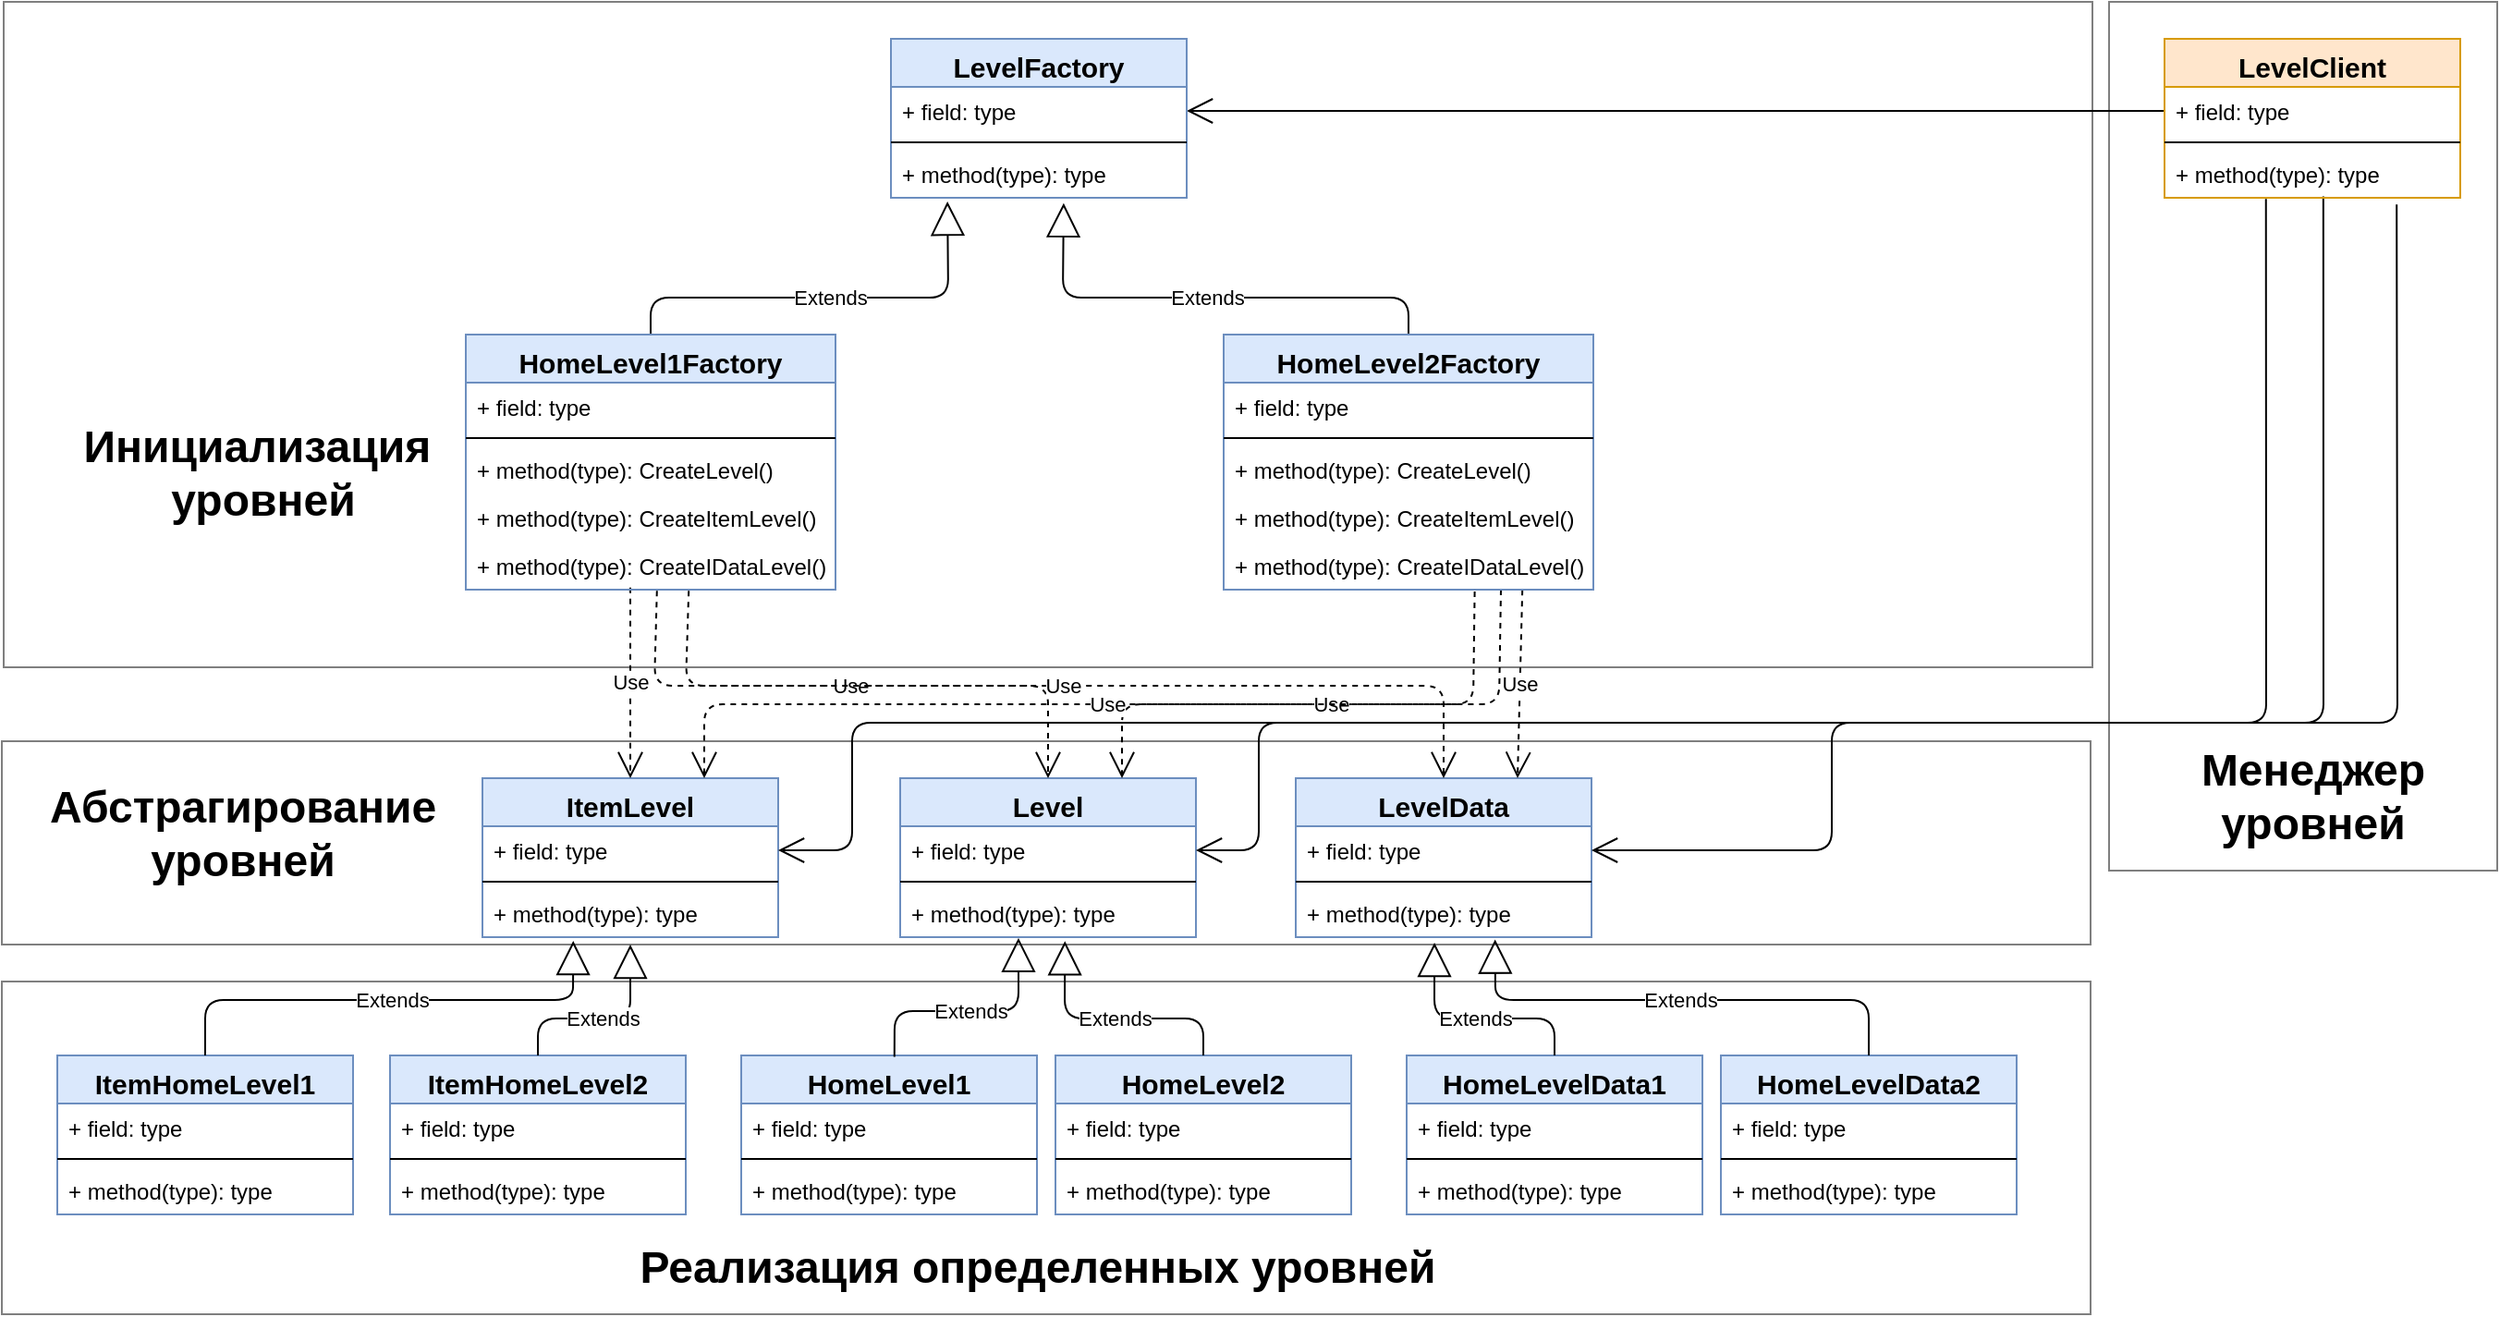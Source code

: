 <mxfile version="13.1.3"><diagram id="9VjpASniIffzfUwgHIk8" name="Page-1"><mxGraphModel dx="3608" dy="1851" grid="1" gridSize="10" guides="1" tooltips="1" connect="1" arrows="1" fold="1" page="1" pageScale="1" pageWidth="827" pageHeight="1169" math="0" shadow="0"><root><mxCell id="0"/><mxCell id="1" parent="0"/><mxCell id="O2EG_MkjJN3jx4T6bSMA-104" value="" style="rounded=0;whiteSpace=wrap;html=1;strokeWidth=1;fontSize=24;opacity=50;" vertex="1" parent="1"><mxGeometry y="-270" width="210" height="470" as="geometry"/></mxCell><mxCell id="O2EG_MkjJN3jx4T6bSMA-101" value="" style="rounded=0;whiteSpace=wrap;html=1;strokeWidth=1;fontSize=24;opacity=50;" vertex="1" parent="1"><mxGeometry x="-1139" y="-270" width="1130" height="360" as="geometry"/></mxCell><mxCell id="O2EG_MkjJN3jx4T6bSMA-99" value="" style="rounded=0;whiteSpace=wrap;html=1;strokeWidth=1;fontSize=24;opacity=50;" vertex="1" parent="1"><mxGeometry x="-1140" y="130" width="1130" height="110" as="geometry"/></mxCell><mxCell id="O2EG_MkjJN3jx4T6bSMA-97" value="" style="rounded=0;whiteSpace=wrap;html=1;opacity=50;" vertex="1" parent="1"><mxGeometry x="-1140" y="260" width="1130" height="180" as="geometry"/></mxCell><mxCell id="O2EG_MkjJN3jx4T6bSMA-33" value="Extends" style="endArrow=block;endSize=16;endFill=0;html=1;entryX=0.191;entryY=1.077;entryDx=0;entryDy=0;entryPerimeter=0;exitX=0.5;exitY=0;exitDx=0;exitDy=0;" edge="1" parent="1" source="O2EG_MkjJN3jx4T6bSMA-25" target="O2EG_MkjJN3jx4T6bSMA-24"><mxGeometry width="160" relative="1" as="geometry"><mxPoint x="-1049" y="-50" as="sourcePoint"/><mxPoint x="-889" y="-50" as="targetPoint"/><Array as="points"><mxPoint x="-789" y="-110"/><mxPoint x="-628" y="-110"/></Array></mxGeometry></mxCell><mxCell id="O2EG_MkjJN3jx4T6bSMA-34" value="Extends" style="endArrow=block;endSize=16;endFill=0;html=1;entryX=0.584;entryY=1.11;entryDx=0;entryDy=0;entryPerimeter=0;exitX=0.5;exitY=0;exitDx=0;exitDy=0;" edge="1" parent="1" source="O2EG_MkjJN3jx4T6bSMA-29" target="O2EG_MkjJN3jx4T6bSMA-24"><mxGeometry width="160" relative="1" as="geometry"><mxPoint x="-729" y="-80" as="sourcePoint"/><mxPoint x="-669.16" y="-163.688" as="targetPoint"/><Array as="points"><mxPoint x="-379" y="-110"/><mxPoint x="-566" y="-110"/></Array></mxGeometry></mxCell><mxCell id="O2EG_MkjJN3jx4T6bSMA-36" value="" style="endArrow=open;endFill=1;endSize=12;html=1;exitX=0;exitY=0.5;exitDx=0;exitDy=0;entryX=1;entryY=0.5;entryDx=0;entryDy=0;" edge="1" parent="1" source="O2EG_MkjJN3jx4T6bSMA-6" target="O2EG_MkjJN3jx4T6bSMA-22"><mxGeometry width="160" relative="1" as="geometry"><mxPoint x="-580" y="-150" as="sourcePoint"/><mxPoint x="-420" y="-150" as="targetPoint"/></mxGeometry></mxCell><mxCell id="O2EG_MkjJN3jx4T6bSMA-9" value="LevelData" style="swimlane;fontStyle=1;align=center;verticalAlign=top;childLayout=stackLayout;horizontal=1;startSize=26;horizontalStack=0;resizeParent=1;resizeParentMax=0;resizeLast=0;collapsible=1;marginBottom=0;fillColor=#dae8fc;strokeColor=#6c8ebf;fontSize=15;" vertex="1" parent="1"><mxGeometry x="-440" y="150" width="160" height="86" as="geometry"/></mxCell><mxCell id="O2EG_MkjJN3jx4T6bSMA-10" value="+ field: type" style="text;strokeColor=none;fillColor=none;align=left;verticalAlign=top;spacingLeft=4;spacingRight=4;overflow=hidden;rotatable=0;points=[[0,0.5],[1,0.5]];portConstraint=eastwest;" vertex="1" parent="O2EG_MkjJN3jx4T6bSMA-9"><mxGeometry y="26" width="160" height="26" as="geometry"/></mxCell><mxCell id="O2EG_MkjJN3jx4T6bSMA-11" value="" style="line;strokeWidth=1;fillColor=none;align=left;verticalAlign=middle;spacingTop=-1;spacingLeft=3;spacingRight=3;rotatable=0;labelPosition=right;points=[];portConstraint=eastwest;" vertex="1" parent="O2EG_MkjJN3jx4T6bSMA-9"><mxGeometry y="52" width="160" height="8" as="geometry"/></mxCell><mxCell id="O2EG_MkjJN3jx4T6bSMA-12" value="+ method(type): type" style="text;strokeColor=none;fillColor=none;align=left;verticalAlign=top;spacingLeft=4;spacingRight=4;overflow=hidden;rotatable=0;points=[[0,0.5],[1,0.5]];portConstraint=eastwest;" vertex="1" parent="O2EG_MkjJN3jx4T6bSMA-9"><mxGeometry y="60" width="160" height="26" as="geometry"/></mxCell><mxCell id="O2EG_MkjJN3jx4T6bSMA-13" value="Level" style="swimlane;fontStyle=1;align=center;verticalAlign=top;childLayout=stackLayout;horizontal=1;startSize=26;horizontalStack=0;resizeParent=1;resizeParentMax=0;resizeLast=0;collapsible=1;marginBottom=0;fillColor=#dae8fc;strokeColor=#6c8ebf;fontSize=15;" vertex="1" parent="1"><mxGeometry x="-654" y="150" width="160" height="86" as="geometry"/></mxCell><mxCell id="O2EG_MkjJN3jx4T6bSMA-14" value="+ field: type" style="text;strokeColor=none;fillColor=none;align=left;verticalAlign=top;spacingLeft=4;spacingRight=4;overflow=hidden;rotatable=0;points=[[0,0.5],[1,0.5]];portConstraint=eastwest;" vertex="1" parent="O2EG_MkjJN3jx4T6bSMA-13"><mxGeometry y="26" width="160" height="26" as="geometry"/></mxCell><mxCell id="O2EG_MkjJN3jx4T6bSMA-15" value="" style="line;strokeWidth=1;fillColor=none;align=left;verticalAlign=middle;spacingTop=-1;spacingLeft=3;spacingRight=3;rotatable=0;labelPosition=right;points=[];portConstraint=eastwest;" vertex="1" parent="O2EG_MkjJN3jx4T6bSMA-13"><mxGeometry y="52" width="160" height="8" as="geometry"/></mxCell><mxCell id="O2EG_MkjJN3jx4T6bSMA-16" value="+ method(type): type" style="text;strokeColor=none;fillColor=none;align=left;verticalAlign=top;spacingLeft=4;spacingRight=4;overflow=hidden;rotatable=0;points=[[0,0.5],[1,0.5]];portConstraint=eastwest;" vertex="1" parent="O2EG_MkjJN3jx4T6bSMA-13"><mxGeometry y="60" width="160" height="26" as="geometry"/></mxCell><mxCell id="O2EG_MkjJN3jx4T6bSMA-17" value="ItemLevel" style="swimlane;fontStyle=1;align=center;verticalAlign=top;childLayout=stackLayout;horizontal=1;startSize=26;horizontalStack=0;resizeParent=1;resizeParentMax=0;resizeLast=0;collapsible=1;marginBottom=0;fillColor=#dae8fc;strokeColor=#6c8ebf;fontSize=15;" vertex="1" parent="1"><mxGeometry x="-880" y="150" width="160" height="86" as="geometry"/></mxCell><mxCell id="O2EG_MkjJN3jx4T6bSMA-18" value="+ field: type" style="text;strokeColor=none;fillColor=none;align=left;verticalAlign=top;spacingLeft=4;spacingRight=4;overflow=hidden;rotatable=0;points=[[0,0.5],[1,0.5]];portConstraint=eastwest;" vertex="1" parent="O2EG_MkjJN3jx4T6bSMA-17"><mxGeometry y="26" width="160" height="26" as="geometry"/></mxCell><mxCell id="O2EG_MkjJN3jx4T6bSMA-19" value="" style="line;strokeWidth=1;fillColor=none;align=left;verticalAlign=middle;spacingTop=-1;spacingLeft=3;spacingRight=3;rotatable=0;labelPosition=right;points=[];portConstraint=eastwest;" vertex="1" parent="O2EG_MkjJN3jx4T6bSMA-17"><mxGeometry y="52" width="160" height="8" as="geometry"/></mxCell><mxCell id="O2EG_MkjJN3jx4T6bSMA-20" value="+ method(type): type" style="text;strokeColor=none;fillColor=none;align=left;verticalAlign=top;spacingLeft=4;spacingRight=4;overflow=hidden;rotatable=0;points=[[0,0.5],[1,0.5]];portConstraint=eastwest;" vertex="1" parent="O2EG_MkjJN3jx4T6bSMA-17"><mxGeometry y="60" width="160" height="26" as="geometry"/></mxCell><mxCell id="O2EG_MkjJN3jx4T6bSMA-69" value="HomeLevelData1" style="swimlane;fontStyle=1;align=center;verticalAlign=top;childLayout=stackLayout;horizontal=1;startSize=26;horizontalStack=0;resizeParent=1;resizeParentMax=0;resizeLast=0;collapsible=1;marginBottom=0;fillColor=#dae8fc;strokeColor=#6c8ebf;fontSize=15;" vertex="1" parent="1"><mxGeometry x="-380" y="300" width="160" height="86" as="geometry"/></mxCell><mxCell id="O2EG_MkjJN3jx4T6bSMA-70" value="+ field: type" style="text;strokeColor=none;fillColor=none;align=left;verticalAlign=top;spacingLeft=4;spacingRight=4;overflow=hidden;rotatable=0;points=[[0,0.5],[1,0.5]];portConstraint=eastwest;" vertex="1" parent="O2EG_MkjJN3jx4T6bSMA-69"><mxGeometry y="26" width="160" height="26" as="geometry"/></mxCell><mxCell id="O2EG_MkjJN3jx4T6bSMA-71" value="" style="line;strokeWidth=1;fillColor=none;align=left;verticalAlign=middle;spacingTop=-1;spacingLeft=3;spacingRight=3;rotatable=0;labelPosition=right;points=[];portConstraint=eastwest;" vertex="1" parent="O2EG_MkjJN3jx4T6bSMA-69"><mxGeometry y="52" width="160" height="8" as="geometry"/></mxCell><mxCell id="O2EG_MkjJN3jx4T6bSMA-72" value="+ method(type): type" style="text;strokeColor=none;fillColor=none;align=left;verticalAlign=top;spacingLeft=4;spacingRight=4;overflow=hidden;rotatable=0;points=[[0,0.5],[1,0.5]];portConstraint=eastwest;" vertex="1" parent="O2EG_MkjJN3jx4T6bSMA-69"><mxGeometry y="60" width="160" height="26" as="geometry"/></mxCell><mxCell id="O2EG_MkjJN3jx4T6bSMA-73" value="HomeLevelData2" style="swimlane;fontStyle=1;align=center;verticalAlign=top;childLayout=stackLayout;horizontal=1;startSize=26;horizontalStack=0;resizeParent=1;resizeParentMax=0;resizeLast=0;collapsible=1;marginBottom=0;fillColor=#dae8fc;strokeColor=#6c8ebf;fontSize=15;" vertex="1" parent="1"><mxGeometry x="-210" y="300" width="160" height="86" as="geometry"/></mxCell><mxCell id="O2EG_MkjJN3jx4T6bSMA-74" value="+ field: type" style="text;strokeColor=none;fillColor=none;align=left;verticalAlign=top;spacingLeft=4;spacingRight=4;overflow=hidden;rotatable=0;points=[[0,0.5],[1,0.5]];portConstraint=eastwest;" vertex="1" parent="O2EG_MkjJN3jx4T6bSMA-73"><mxGeometry y="26" width="160" height="26" as="geometry"/></mxCell><mxCell id="O2EG_MkjJN3jx4T6bSMA-75" value="" style="line;strokeWidth=1;fillColor=none;align=left;verticalAlign=middle;spacingTop=-1;spacingLeft=3;spacingRight=3;rotatable=0;labelPosition=right;points=[];portConstraint=eastwest;" vertex="1" parent="O2EG_MkjJN3jx4T6bSMA-73"><mxGeometry y="52" width="160" height="8" as="geometry"/></mxCell><mxCell id="O2EG_MkjJN3jx4T6bSMA-76" value="+ method(type): type" style="text;strokeColor=none;fillColor=none;align=left;verticalAlign=top;spacingLeft=4;spacingRight=4;overflow=hidden;rotatable=0;points=[[0,0.5],[1,0.5]];portConstraint=eastwest;" vertex="1" parent="O2EG_MkjJN3jx4T6bSMA-73"><mxGeometry y="60" width="160" height="26" as="geometry"/></mxCell><mxCell id="O2EG_MkjJN3jx4T6bSMA-53" value="ItemHomeLevel1" style="swimlane;fontStyle=1;align=center;verticalAlign=top;childLayout=stackLayout;horizontal=1;startSize=26;horizontalStack=0;resizeParent=1;resizeParentMax=0;resizeLast=0;collapsible=1;marginBottom=0;fillColor=#dae8fc;strokeColor=#6c8ebf;fontSize=15;" vertex="1" parent="1"><mxGeometry x="-1110" y="300" width="160" height="86" as="geometry"/></mxCell><mxCell id="O2EG_MkjJN3jx4T6bSMA-54" value="+ field: type" style="text;strokeColor=none;fillColor=none;align=left;verticalAlign=top;spacingLeft=4;spacingRight=4;overflow=hidden;rotatable=0;points=[[0,0.5],[1,0.5]];portConstraint=eastwest;" vertex="1" parent="O2EG_MkjJN3jx4T6bSMA-53"><mxGeometry y="26" width="160" height="26" as="geometry"/></mxCell><mxCell id="O2EG_MkjJN3jx4T6bSMA-55" value="" style="line;strokeWidth=1;fillColor=none;align=left;verticalAlign=middle;spacingTop=-1;spacingLeft=3;spacingRight=3;rotatable=0;labelPosition=right;points=[];portConstraint=eastwest;" vertex="1" parent="O2EG_MkjJN3jx4T6bSMA-53"><mxGeometry y="52" width="160" height="8" as="geometry"/></mxCell><mxCell id="O2EG_MkjJN3jx4T6bSMA-56" value="+ method(type): type" style="text;strokeColor=none;fillColor=none;align=left;verticalAlign=top;spacingLeft=4;spacingRight=4;overflow=hidden;rotatable=0;points=[[0,0.5],[1,0.5]];portConstraint=eastwest;" vertex="1" parent="O2EG_MkjJN3jx4T6bSMA-53"><mxGeometry y="60" width="160" height="26" as="geometry"/></mxCell><mxCell id="O2EG_MkjJN3jx4T6bSMA-57" value="ItemHomeLevel2" style="swimlane;fontStyle=1;align=center;verticalAlign=top;childLayout=stackLayout;horizontal=1;startSize=26;horizontalStack=0;resizeParent=1;resizeParentMax=0;resizeLast=0;collapsible=1;marginBottom=0;fillColor=#dae8fc;strokeColor=#6c8ebf;fontSize=15;" vertex="1" parent="1"><mxGeometry x="-930" y="300" width="160" height="86" as="geometry"/></mxCell><mxCell id="O2EG_MkjJN3jx4T6bSMA-58" value="+ field: type" style="text;strokeColor=none;fillColor=none;align=left;verticalAlign=top;spacingLeft=4;spacingRight=4;overflow=hidden;rotatable=0;points=[[0,0.5],[1,0.5]];portConstraint=eastwest;" vertex="1" parent="O2EG_MkjJN3jx4T6bSMA-57"><mxGeometry y="26" width="160" height="26" as="geometry"/></mxCell><mxCell id="O2EG_MkjJN3jx4T6bSMA-59" value="" style="line;strokeWidth=1;fillColor=none;align=left;verticalAlign=middle;spacingTop=-1;spacingLeft=3;spacingRight=3;rotatable=0;labelPosition=right;points=[];portConstraint=eastwest;" vertex="1" parent="O2EG_MkjJN3jx4T6bSMA-57"><mxGeometry y="52" width="160" height="8" as="geometry"/></mxCell><mxCell id="O2EG_MkjJN3jx4T6bSMA-60" value="+ method(type): type" style="text;strokeColor=none;fillColor=none;align=left;verticalAlign=top;spacingLeft=4;spacingRight=4;overflow=hidden;rotatable=0;points=[[0,0.5],[1,0.5]];portConstraint=eastwest;" vertex="1" parent="O2EG_MkjJN3jx4T6bSMA-57"><mxGeometry y="60" width="160" height="26" as="geometry"/></mxCell><mxCell id="O2EG_MkjJN3jx4T6bSMA-65" value="HomeLevel2" style="swimlane;fontStyle=1;align=center;verticalAlign=top;childLayout=stackLayout;horizontal=1;startSize=26;horizontalStack=0;resizeParent=1;resizeParentMax=0;resizeLast=0;collapsible=1;marginBottom=0;fillColor=#dae8fc;strokeColor=#6c8ebf;fontSize=15;" vertex="1" parent="1"><mxGeometry x="-570" y="300" width="160" height="86" as="geometry"/></mxCell><mxCell id="O2EG_MkjJN3jx4T6bSMA-66" value="+ field: type" style="text;strokeColor=none;fillColor=none;align=left;verticalAlign=top;spacingLeft=4;spacingRight=4;overflow=hidden;rotatable=0;points=[[0,0.5],[1,0.5]];portConstraint=eastwest;" vertex="1" parent="O2EG_MkjJN3jx4T6bSMA-65"><mxGeometry y="26" width="160" height="26" as="geometry"/></mxCell><mxCell id="O2EG_MkjJN3jx4T6bSMA-67" value="" style="line;strokeWidth=1;fillColor=none;align=left;verticalAlign=middle;spacingTop=-1;spacingLeft=3;spacingRight=3;rotatable=0;labelPosition=right;points=[];portConstraint=eastwest;" vertex="1" parent="O2EG_MkjJN3jx4T6bSMA-65"><mxGeometry y="52" width="160" height="8" as="geometry"/></mxCell><mxCell id="O2EG_MkjJN3jx4T6bSMA-68" value="+ method(type): type" style="text;strokeColor=none;fillColor=none;align=left;verticalAlign=top;spacingLeft=4;spacingRight=4;overflow=hidden;rotatable=0;points=[[0,0.5],[1,0.5]];portConstraint=eastwest;" vertex="1" parent="O2EG_MkjJN3jx4T6bSMA-65"><mxGeometry y="60" width="160" height="26" as="geometry"/></mxCell><mxCell id="O2EG_MkjJN3jx4T6bSMA-61" value="HomeLevel1" style="swimlane;fontStyle=1;align=center;verticalAlign=top;childLayout=stackLayout;horizontal=1;startSize=26;horizontalStack=0;resizeParent=1;resizeParentMax=0;resizeLast=0;collapsible=1;marginBottom=0;fillColor=#dae8fc;strokeColor=#6c8ebf;fontSize=15;" vertex="1" parent="1"><mxGeometry x="-740" y="300" width="160" height="86" as="geometry"/></mxCell><mxCell id="O2EG_MkjJN3jx4T6bSMA-62" value="+ field: type" style="text;strokeColor=none;fillColor=none;align=left;verticalAlign=top;spacingLeft=4;spacingRight=4;overflow=hidden;rotatable=0;points=[[0,0.5],[1,0.5]];portConstraint=eastwest;" vertex="1" parent="O2EG_MkjJN3jx4T6bSMA-61"><mxGeometry y="26" width="160" height="26" as="geometry"/></mxCell><mxCell id="O2EG_MkjJN3jx4T6bSMA-63" value="" style="line;strokeWidth=1;fillColor=none;align=left;verticalAlign=middle;spacingTop=-1;spacingLeft=3;spacingRight=3;rotatable=0;labelPosition=right;points=[];portConstraint=eastwest;" vertex="1" parent="O2EG_MkjJN3jx4T6bSMA-61"><mxGeometry y="52" width="160" height="8" as="geometry"/></mxCell><mxCell id="O2EG_MkjJN3jx4T6bSMA-64" value="+ method(type): type" style="text;strokeColor=none;fillColor=none;align=left;verticalAlign=top;spacingLeft=4;spacingRight=4;overflow=hidden;rotatable=0;points=[[0,0.5],[1,0.5]];portConstraint=eastwest;" vertex="1" parent="O2EG_MkjJN3jx4T6bSMA-61"><mxGeometry y="60" width="160" height="26" as="geometry"/></mxCell><mxCell id="O2EG_MkjJN3jx4T6bSMA-81" value="Extends" style="endArrow=block;endSize=16;endFill=0;html=1;entryX=0.307;entryY=1.077;entryDx=0;entryDy=0;entryPerimeter=0;exitX=0.5;exitY=0;exitDx=0;exitDy=0;" edge="1" parent="1" source="O2EG_MkjJN3jx4T6bSMA-53" target="O2EG_MkjJN3jx4T6bSMA-20"><mxGeometry width="160" relative="1" as="geometry"><mxPoint x="-1080" y="192.41" as="sourcePoint"/><mxPoint x="-920" y="192.41" as="targetPoint"/><Array as="points"><mxPoint x="-1030" y="270"/><mxPoint x="-831" y="270"/></Array></mxGeometry></mxCell><mxCell id="O2EG_MkjJN3jx4T6bSMA-82" value="Extends" style="endArrow=block;endSize=16;endFill=0;html=1;exitX=0.5;exitY=0;exitDx=0;exitDy=0;" edge="1" parent="1" source="O2EG_MkjJN3jx4T6bSMA-57"><mxGeometry width="160" relative="1" as="geometry"><mxPoint x="-1050" y="190" as="sourcePoint"/><mxPoint x="-800" y="240" as="targetPoint"/><Array as="points"><mxPoint x="-850" y="280"/><mxPoint x="-800" y="280"/></Array></mxGeometry></mxCell><mxCell id="O2EG_MkjJN3jx4T6bSMA-83" value="Extends" style="endArrow=block;endSize=16;endFill=0;html=1;exitX=0.518;exitY=0.008;exitDx=0;exitDy=0;exitPerimeter=0;entryX=0.4;entryY=1.017;entryDx=0;entryDy=0;entryPerimeter=0;" edge="1" parent="1" source="O2EG_MkjJN3jx4T6bSMA-61" target="O2EG_MkjJN3jx4T6bSMA-16"><mxGeometry width="160" relative="1" as="geometry"><mxPoint x="-640" y="296" as="sourcePoint"/><mxPoint x="-590" y="236" as="targetPoint"/><Array as="points"><mxPoint x="-657" y="276"/><mxPoint x="-590" y="276"/></Array></mxGeometry></mxCell><mxCell id="O2EG_MkjJN3jx4T6bSMA-84" value="Extends" style="endArrow=block;endSize=16;endFill=0;html=1;entryX=0.557;entryY=1.083;entryDx=0;entryDy=0;entryPerimeter=0;exitX=0.5;exitY=0;exitDx=0;exitDy=0;" edge="1" parent="1" source="O2EG_MkjJN3jx4T6bSMA-65" target="O2EG_MkjJN3jx4T6bSMA-16"><mxGeometry width="160" relative="1" as="geometry"><mxPoint x="-460" y="270" as="sourcePoint"/><mxPoint x="-300" y="270" as="targetPoint"/><Array as="points"><mxPoint x="-490" y="280"/><mxPoint x="-565" y="280"/></Array></mxGeometry></mxCell><mxCell id="O2EG_MkjJN3jx4T6bSMA-85" value="Extends" style="endArrow=block;endSize=16;endFill=0;html=1;entryX=0.469;entryY=1.116;entryDx=0;entryDy=0;entryPerimeter=0;exitX=0.5;exitY=0;exitDx=0;exitDy=0;" edge="1" parent="1" source="O2EG_MkjJN3jx4T6bSMA-69" target="O2EG_MkjJN3jx4T6bSMA-12"><mxGeometry width="160" relative="1" as="geometry"><mxPoint x="-320" y="280" as="sourcePoint"/><mxPoint x="-160" y="280" as="targetPoint"/><Array as="points"><mxPoint x="-300" y="280"/><mxPoint x="-365" y="280"/></Array></mxGeometry></mxCell><mxCell id="O2EG_MkjJN3jx4T6bSMA-86" value="Extends" style="endArrow=block;endSize=16;endFill=0;html=1;entryX=0.674;entryY=1.049;entryDx=0;entryDy=0;entryPerimeter=0;exitX=0.5;exitY=0;exitDx=0;exitDy=0;" edge="1" parent="1" source="O2EG_MkjJN3jx4T6bSMA-73" target="O2EG_MkjJN3jx4T6bSMA-12"><mxGeometry width="160" relative="1" as="geometry"><mxPoint x="-230" y="270" as="sourcePoint"/><mxPoint x="-70" y="270" as="targetPoint"/><Array as="points"><mxPoint x="-130" y="270"/><mxPoint x="-332" y="270"/></Array></mxGeometry></mxCell><mxCell id="O2EG_MkjJN3jx4T6bSMA-87" value="Use" style="endArrow=open;endSize=12;dashed=1;html=1;entryX=0.5;entryY=0;entryDx=0;entryDy=0;exitX=0.445;exitY=0.955;exitDx=0;exitDy=0;exitPerimeter=0;" edge="1" parent="1" source="O2EG_MkjJN3jx4T6bSMA-50" target="O2EG_MkjJN3jx4T6bSMA-17"><mxGeometry width="160" relative="1" as="geometry"><mxPoint x="-970" y="110" as="sourcePoint"/><mxPoint x="-810" y="110" as="targetPoint"/></mxGeometry></mxCell><mxCell id="O2EG_MkjJN3jx4T6bSMA-88" value="Use" style="endArrow=open;endSize=12;dashed=1;html=1;entryX=0.5;entryY=0;entryDx=0;entryDy=0;exitX=0.517;exitY=1.024;exitDx=0;exitDy=0;exitPerimeter=0;" edge="1" parent="1" source="O2EG_MkjJN3jx4T6bSMA-50" target="O2EG_MkjJN3jx4T6bSMA-13"><mxGeometry width="160" relative="1" as="geometry"><mxPoint x="-791" y="96.83" as="sourcePoint"/><mxPoint x="-790" y="160" as="targetPoint"/><Array as="points"><mxPoint x="-787" y="100"/><mxPoint x="-574" y="100"/></Array></mxGeometry></mxCell><mxCell id="O2EG_MkjJN3jx4T6bSMA-89" value="Use" style="endArrow=open;endSize=12;dashed=1;html=1;entryX=0.5;entryY=0;entryDx=0;entryDy=0;exitX=0.603;exitY=1.024;exitDx=0;exitDy=0;exitPerimeter=0;" edge="1" parent="1" source="O2EG_MkjJN3jx4T6bSMA-50" target="O2EG_MkjJN3jx4T6bSMA-9"><mxGeometry width="160" relative="1" as="geometry"><mxPoint x="-769.6" y="88.624" as="sourcePoint"/><mxPoint x="-557" y="150" as="targetPoint"/><Array as="points"><mxPoint x="-770" y="100"/><mxPoint x="-360" y="100"/></Array></mxGeometry></mxCell><mxCell id="O2EG_MkjJN3jx4T6bSMA-90" value="Use" style="endArrow=open;endSize=12;dashed=1;html=1;exitX=0.808;exitY=1.006;exitDx=0;exitDy=0;exitPerimeter=0;entryX=0.75;entryY=0;entryDx=0;entryDy=0;" edge="1" parent="1" source="O2EG_MkjJN3jx4T6bSMA-51" target="O2EG_MkjJN3jx4T6bSMA-9"><mxGeometry width="160" relative="1" as="geometry"><mxPoint x="-650" y="100" as="sourcePoint"/><mxPoint x="-490" y="100" as="targetPoint"/></mxGeometry></mxCell><mxCell id="O2EG_MkjJN3jx4T6bSMA-91" value="Use" style="endArrow=open;endSize=12;dashed=1;html=1;exitX=0.75;exitY=1;exitDx=0;exitDy=0;entryX=0.75;entryY=0;entryDx=0;entryDy=0;" edge="1" parent="1" source="O2EG_MkjJN3jx4T6bSMA-29" target="O2EG_MkjJN3jx4T6bSMA-13"><mxGeometry width="160" relative="1" as="geometry"><mxPoint x="-590" y="110" as="sourcePoint"/><mxPoint x="-430" y="110" as="targetPoint"/><Array as="points"><mxPoint x="-330" y="110"/><mxPoint x="-534" y="110"/></Array></mxGeometry></mxCell><mxCell id="O2EG_MkjJN3jx4T6bSMA-92" value="Use" style="endArrow=open;endSize=12;dashed=1;html=1;exitX=0.679;exitY=1.039;exitDx=0;exitDy=0;exitPerimeter=0;entryX=0.75;entryY=0;entryDx=0;entryDy=0;" edge="1" parent="1" source="O2EG_MkjJN3jx4T6bSMA-51" target="O2EG_MkjJN3jx4T6bSMA-17"><mxGeometry width="160" relative="1" as="geometry"><mxPoint x="-620" y="100" as="sourcePoint"/><mxPoint x="-460" y="100" as="targetPoint"/><Array as="points"><mxPoint x="-344" y="110"/><mxPoint x="-550" y="110"/><mxPoint x="-760" y="110"/></Array></mxGeometry></mxCell><mxCell id="O2EG_MkjJN3jx4T6bSMA-98" value="Реализация определенных уровней" style="text;html=1;align=center;verticalAlign=middle;resizable=0;points=[];autosize=1;strokeWidth=3;fontSize=24;fontStyle=1" vertex="1" parent="1"><mxGeometry x="-805" y="400" width="450" height="30" as="geometry"/></mxCell><mxCell id="O2EG_MkjJN3jx4T6bSMA-100" value="Абстрагирование &lt;br&gt;уровней" style="text;html=1;align=center;verticalAlign=middle;resizable=0;points=[];autosize=1;fontSize=24;fontStyle=1" vertex="1" parent="1"><mxGeometry x="-1120" y="150" width="220" height="60" as="geometry"/></mxCell><mxCell id="O2EG_MkjJN3jx4T6bSMA-102" value="Инициализация&amp;nbsp;&lt;br&gt;уровней" style="text;html=1;align=center;verticalAlign=middle;resizable=0;points=[];autosize=1;fontSize=24;fontStyle=1" vertex="1" parent="1"><mxGeometry x="-1104" y="-45" width="210" height="60" as="geometry"/></mxCell><mxCell id="O2EG_MkjJN3jx4T6bSMA-105" value="Менеджер &lt;br&gt;уровней" style="text;html=1;align=center;verticalAlign=middle;resizable=0;points=[];autosize=1;fontSize=24;fontStyle=1" vertex="1" parent="1"><mxGeometry x="40" y="130" width="140" height="60" as="geometry"/></mxCell><mxCell id="O2EG_MkjJN3jx4T6bSMA-107" value="" style="endArrow=open;endFill=1;endSize=12;html=1;fontSize=15;exitX=0.343;exitY=1.026;exitDx=0;exitDy=0;exitPerimeter=0;entryX=1;entryY=0.5;entryDx=0;entryDy=0;" edge="1" parent="1" source="O2EG_MkjJN3jx4T6bSMA-8" target="O2EG_MkjJN3jx4T6bSMA-18"><mxGeometry width="160" relative="1" as="geometry"><mxPoint x="40" y="40" as="sourcePoint"/><mxPoint x="200" y="40" as="targetPoint"/><Array as="points"><mxPoint x="85" y="120"/><mxPoint x="-680" y="120"/><mxPoint x="-680" y="189"/></Array></mxGeometry></mxCell><mxCell id="O2EG_MkjJN3jx4T6bSMA-109" value="" style="endArrow=open;endFill=1;endSize=12;html=1;fontSize=15;exitX=0.537;exitY=0.969;exitDx=0;exitDy=0;exitPerimeter=0;entryX=1;entryY=0.5;entryDx=0;entryDy=0;" edge="1" parent="1" source="O2EG_MkjJN3jx4T6bSMA-8" target="O2EG_MkjJN3jx4T6bSMA-14"><mxGeometry width="160" relative="1" as="geometry"><mxPoint x="170" as="sourcePoint"/><mxPoint x="330" as="targetPoint"/><Array as="points"><mxPoint x="116" y="120"/><mxPoint x="-460" y="120"/><mxPoint x="-460" y="189"/></Array></mxGeometry></mxCell><mxCell id="O2EG_MkjJN3jx4T6bSMA-110" value="" style="endArrow=open;endFill=1;endSize=12;html=1;fontSize=15;exitX=0.785;exitY=1.139;exitDx=0;exitDy=0;exitPerimeter=0;entryX=1;entryY=0.5;entryDx=0;entryDy=0;" edge="1" parent="1" source="O2EG_MkjJN3jx4T6bSMA-8" target="O2EG_MkjJN3jx4T6bSMA-10"><mxGeometry width="160" relative="1" as="geometry"><mxPoint x="125.92" y="-114.806" as="sourcePoint"/><mxPoint x="-484" y="199" as="targetPoint"/><Array as="points"><mxPoint x="156" y="120"/><mxPoint x="-150" y="120"/><mxPoint x="-150" y="189"/></Array></mxGeometry></mxCell><mxCell id="O2EG_MkjJN3jx4T6bSMA-21" value="LevelFactory" style="swimlane;fontStyle=1;align=center;verticalAlign=top;childLayout=stackLayout;horizontal=1;startSize=26;horizontalStack=0;resizeParent=1;resizeParentMax=0;resizeLast=0;collapsible=1;marginBottom=0;fillColor=#dae8fc;strokeColor=#6c8ebf;fontSize=15;" vertex="1" parent="1"><mxGeometry x="-659" y="-250" width="160" height="86" as="geometry"/></mxCell><mxCell id="O2EG_MkjJN3jx4T6bSMA-22" value="+ field: type" style="text;strokeColor=none;fillColor=none;align=left;verticalAlign=top;spacingLeft=4;spacingRight=4;overflow=hidden;rotatable=0;points=[[0,0.5],[1,0.5]];portConstraint=eastwest;" vertex="1" parent="O2EG_MkjJN3jx4T6bSMA-21"><mxGeometry y="26" width="160" height="26" as="geometry"/></mxCell><mxCell id="O2EG_MkjJN3jx4T6bSMA-23" value="" style="line;strokeWidth=1;fillColor=none;align=left;verticalAlign=middle;spacingTop=-1;spacingLeft=3;spacingRight=3;rotatable=0;labelPosition=right;points=[];portConstraint=eastwest;" vertex="1" parent="O2EG_MkjJN3jx4T6bSMA-21"><mxGeometry y="52" width="160" height="8" as="geometry"/></mxCell><mxCell id="O2EG_MkjJN3jx4T6bSMA-24" value="+ method(type): type" style="text;strokeColor=none;fillColor=none;align=left;verticalAlign=top;spacingLeft=4;spacingRight=4;overflow=hidden;rotatable=0;points=[[0,0.5],[1,0.5]];portConstraint=eastwest;" vertex="1" parent="O2EG_MkjJN3jx4T6bSMA-21"><mxGeometry y="60" width="160" height="26" as="geometry"/></mxCell><mxCell id="O2EG_MkjJN3jx4T6bSMA-25" value="HomeLevel1Factory" style="swimlane;fontStyle=1;align=center;verticalAlign=top;childLayout=stackLayout;horizontal=1;startSize=26;horizontalStack=0;resizeParent=1;resizeParentMax=0;resizeLast=0;collapsible=1;marginBottom=0;fillColor=#dae8fc;strokeColor=#6c8ebf;fontSize=15;" vertex="1" parent="1"><mxGeometry x="-889" y="-90" width="200" height="138" as="geometry"/></mxCell><mxCell id="O2EG_MkjJN3jx4T6bSMA-26" value="+ field: type" style="text;strokeColor=none;fillColor=none;align=left;verticalAlign=top;spacingLeft=4;spacingRight=4;overflow=hidden;rotatable=0;points=[[0,0.5],[1,0.5]];portConstraint=eastwest;" vertex="1" parent="O2EG_MkjJN3jx4T6bSMA-25"><mxGeometry y="26" width="200" height="26" as="geometry"/></mxCell><mxCell id="O2EG_MkjJN3jx4T6bSMA-27" value="" style="line;strokeWidth=1;fillColor=none;align=left;verticalAlign=middle;spacingTop=-1;spacingLeft=3;spacingRight=3;rotatable=0;labelPosition=right;points=[];portConstraint=eastwest;" vertex="1" parent="O2EG_MkjJN3jx4T6bSMA-25"><mxGeometry y="52" width="200" height="8" as="geometry"/></mxCell><mxCell id="O2EG_MkjJN3jx4T6bSMA-28" value="+ method(type): CreateLevel()" style="text;strokeColor=none;fillColor=none;align=left;verticalAlign=top;spacingLeft=4;spacingRight=4;overflow=hidden;rotatable=0;points=[[0,0.5],[1,0.5]];portConstraint=eastwest;" vertex="1" parent="O2EG_MkjJN3jx4T6bSMA-25"><mxGeometry y="60" width="200" height="26" as="geometry"/></mxCell><mxCell id="O2EG_MkjJN3jx4T6bSMA-47" value="+ method(type): CreateItemLevel()" style="text;strokeColor=none;fillColor=none;align=left;verticalAlign=top;spacingLeft=4;spacingRight=4;overflow=hidden;rotatable=0;points=[[0,0.5],[1,0.5]];portConstraint=eastwest;" vertex="1" parent="O2EG_MkjJN3jx4T6bSMA-25"><mxGeometry y="86" width="200" height="26" as="geometry"/></mxCell><mxCell id="O2EG_MkjJN3jx4T6bSMA-50" value="+ method(type): CreateIDataLevel()" style="text;strokeColor=none;fillColor=none;align=left;verticalAlign=top;spacingLeft=4;spacingRight=4;overflow=hidden;rotatable=0;points=[[0,0.5],[1,0.5]];portConstraint=eastwest;" vertex="1" parent="O2EG_MkjJN3jx4T6bSMA-25"><mxGeometry y="112" width="200" height="26" as="geometry"/></mxCell><mxCell id="O2EG_MkjJN3jx4T6bSMA-29" value="HomeLevel2Factory" style="swimlane;fontStyle=1;align=center;verticalAlign=top;childLayout=stackLayout;horizontal=1;startSize=26;horizontalStack=0;resizeParent=1;resizeParentMax=0;resizeLast=0;collapsible=1;marginBottom=0;fillColor=#dae8fc;strokeColor=#6c8ebf;fontSize=15;" vertex="1" parent="1"><mxGeometry x="-479" y="-90" width="200" height="138" as="geometry"/></mxCell><mxCell id="O2EG_MkjJN3jx4T6bSMA-30" value="+ field: type" style="text;strokeColor=none;fillColor=none;align=left;verticalAlign=top;spacingLeft=4;spacingRight=4;overflow=hidden;rotatable=0;points=[[0,0.5],[1,0.5]];portConstraint=eastwest;" vertex="1" parent="O2EG_MkjJN3jx4T6bSMA-29"><mxGeometry y="26" width="200" height="26" as="geometry"/></mxCell><mxCell id="O2EG_MkjJN3jx4T6bSMA-31" value="" style="line;strokeWidth=1;fillColor=none;align=left;verticalAlign=middle;spacingTop=-1;spacingLeft=3;spacingRight=3;rotatable=0;labelPosition=right;points=[];portConstraint=eastwest;" vertex="1" parent="O2EG_MkjJN3jx4T6bSMA-29"><mxGeometry y="52" width="200" height="8" as="geometry"/></mxCell><mxCell id="O2EG_MkjJN3jx4T6bSMA-32" value="+ method(type): CreateLevel()" style="text;strokeColor=none;fillColor=none;align=left;verticalAlign=top;spacingLeft=4;spacingRight=4;overflow=hidden;rotatable=0;points=[[0,0.5],[1,0.5]];portConstraint=eastwest;" vertex="1" parent="O2EG_MkjJN3jx4T6bSMA-29"><mxGeometry y="60" width="200" height="26" as="geometry"/></mxCell><mxCell id="O2EG_MkjJN3jx4T6bSMA-48" value="+ method(type): CreateItemLevel()" style="text;strokeColor=none;fillColor=none;align=left;verticalAlign=top;spacingLeft=4;spacingRight=4;overflow=hidden;rotatable=0;points=[[0,0.5],[1,0.5]];portConstraint=eastwest;" vertex="1" parent="O2EG_MkjJN3jx4T6bSMA-29"><mxGeometry y="86" width="200" height="26" as="geometry"/></mxCell><mxCell id="O2EG_MkjJN3jx4T6bSMA-51" value="+ method(type): CreateIDataLevel()" style="text;strokeColor=none;fillColor=none;align=left;verticalAlign=top;spacingLeft=4;spacingRight=4;overflow=hidden;rotatable=0;points=[[0,0.5],[1,0.5]];portConstraint=eastwest;" vertex="1" parent="O2EG_MkjJN3jx4T6bSMA-29"><mxGeometry y="112" width="200" height="26" as="geometry"/></mxCell><mxCell id="O2EG_MkjJN3jx4T6bSMA-5" value="LevelClient" style="swimlane;fontStyle=1;align=center;verticalAlign=top;childLayout=stackLayout;horizontal=1;startSize=26;horizontalStack=0;resizeParent=1;resizeParentMax=0;resizeLast=0;collapsible=1;marginBottom=0;fillColor=#ffe6cc;strokeColor=#d79b00;fontSize=15;" vertex="1" parent="1"><mxGeometry x="30" y="-250" width="160" height="86" as="geometry"/></mxCell><mxCell id="O2EG_MkjJN3jx4T6bSMA-6" value="+ field: type" style="text;strokeColor=none;fillColor=none;align=left;verticalAlign=top;spacingLeft=4;spacingRight=4;overflow=hidden;rotatable=0;points=[[0,0.5],[1,0.5]];portConstraint=eastwest;" vertex="1" parent="O2EG_MkjJN3jx4T6bSMA-5"><mxGeometry y="26" width="160" height="26" as="geometry"/></mxCell><mxCell id="O2EG_MkjJN3jx4T6bSMA-7" value="" style="line;strokeWidth=1;fillColor=none;align=left;verticalAlign=middle;spacingTop=-1;spacingLeft=3;spacingRight=3;rotatable=0;labelPosition=right;points=[];portConstraint=eastwest;" vertex="1" parent="O2EG_MkjJN3jx4T6bSMA-5"><mxGeometry y="52" width="160" height="8" as="geometry"/></mxCell><mxCell id="O2EG_MkjJN3jx4T6bSMA-8" value="+ method(type): type" style="text;strokeColor=none;fillColor=none;align=left;verticalAlign=top;spacingLeft=4;spacingRight=4;overflow=hidden;rotatable=0;points=[[0,0.5],[1,0.5]];portConstraint=eastwest;" vertex="1" parent="O2EG_MkjJN3jx4T6bSMA-5"><mxGeometry y="60" width="160" height="26" as="geometry"/></mxCell></root></mxGraphModel></diagram></mxfile>